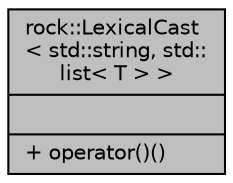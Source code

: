 digraph "rock::LexicalCast&lt; std::string, std::list&lt; T &gt; &gt;"
{
 // LATEX_PDF_SIZE
  edge [fontname="Helvetica",fontsize="10",labelfontname="Helvetica",labelfontsize="10"];
  node [fontname="Helvetica",fontsize="10",shape=record];
  Node1 [label="{rock::LexicalCast\l\< std::string, std::\llist\< T \> \>\n||+ operator()()\l}",height=0.2,width=0.4,color="black", fillcolor="grey75", style="filled", fontcolor="black",tooltip="类型转换模板类片特化(YAML String 转换成 std::list<T>)"];
}
